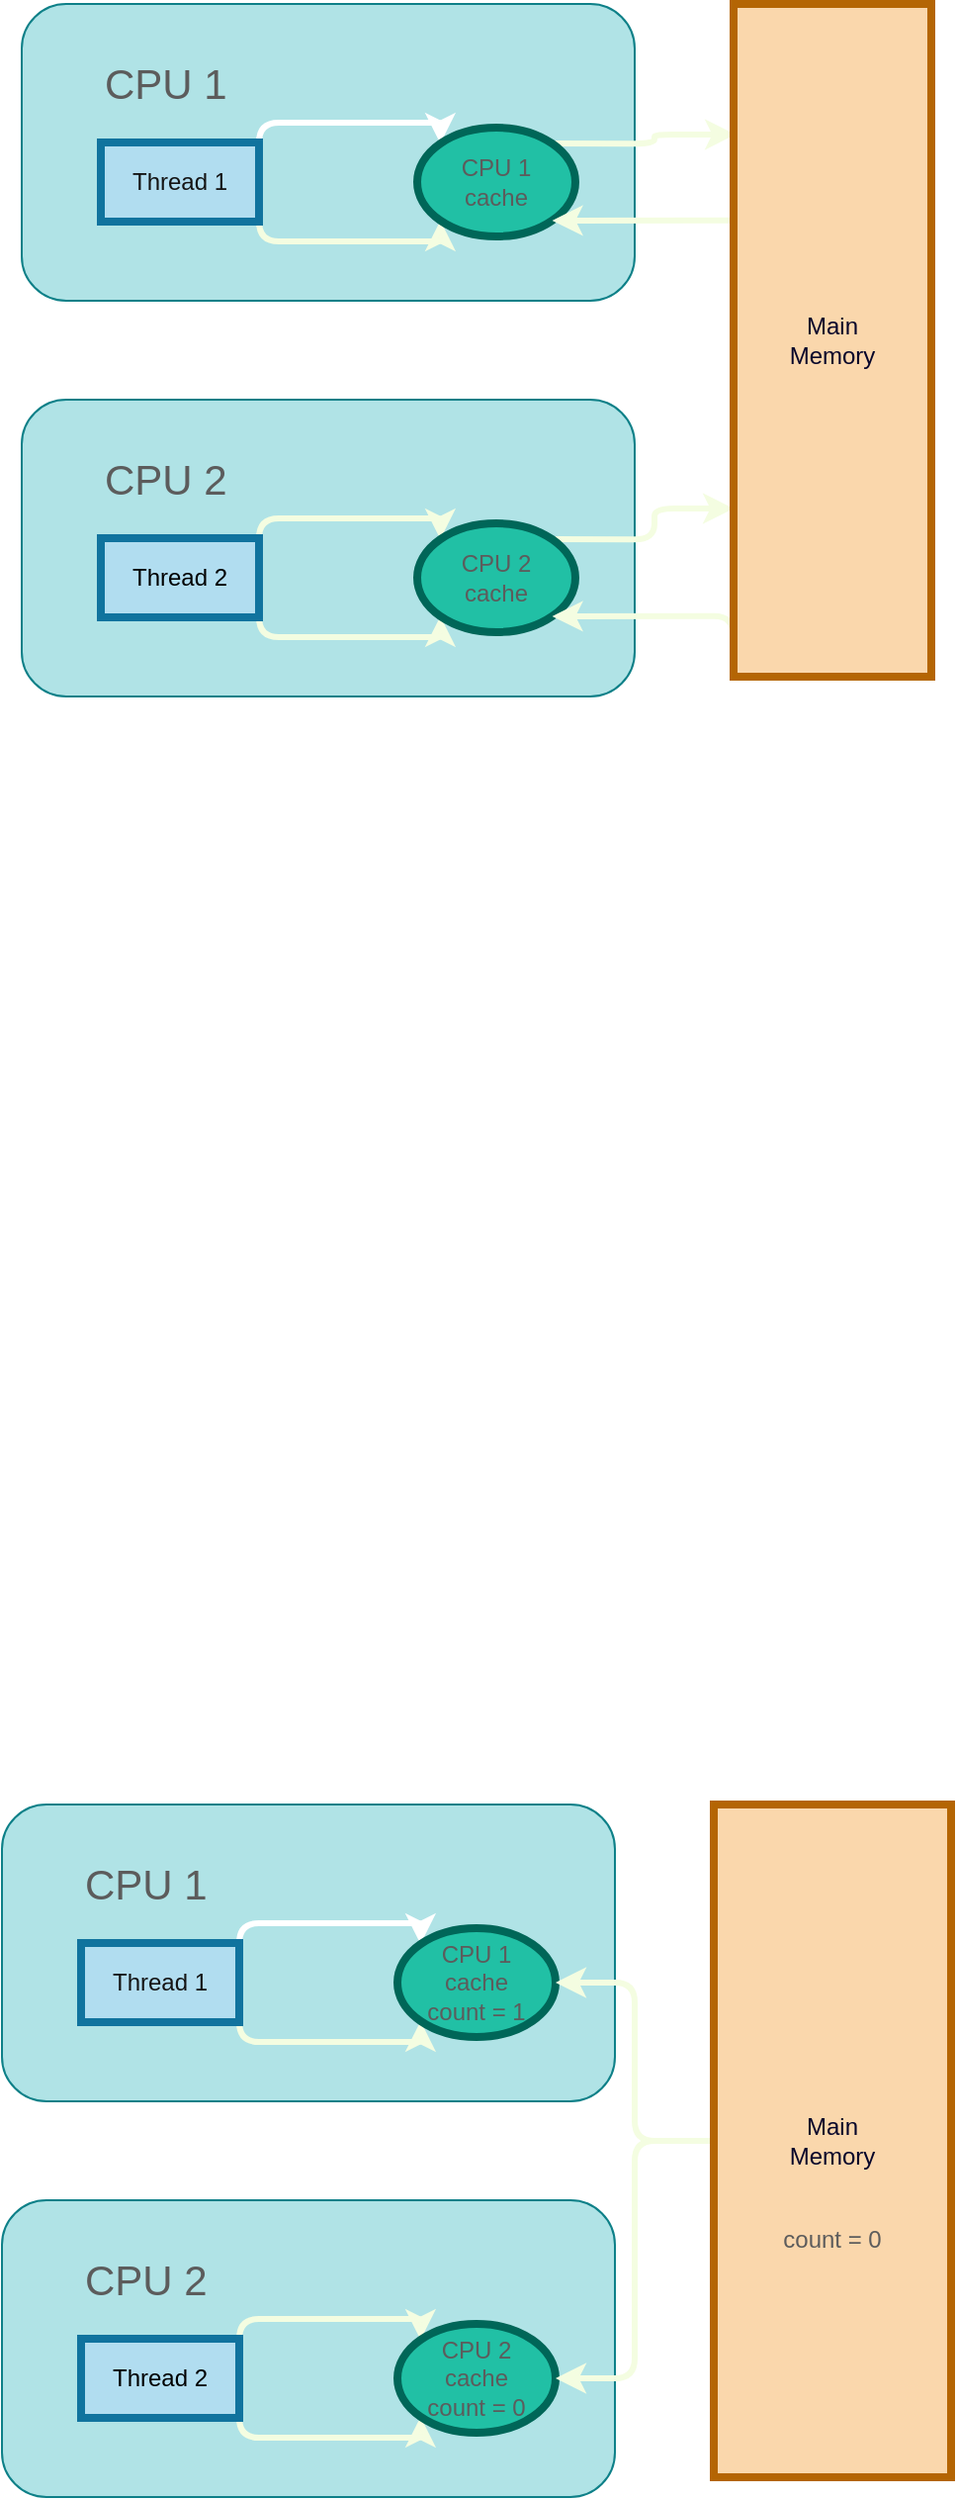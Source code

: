 <mxfile version="14.2.4" type="embed">
    <diagram id="-Xbr8fIc7igiZUzNygW4" name="Page-1">
        <mxGraphModel dx="1204" dy="910" grid="1" gridSize="10" guides="1" tooltips="1" connect="1" arrows="1" fold="1" page="1" pageScale="1" pageWidth="1169" pageHeight="827" math="0" shadow="0">
            <root>
                <mxCell id="0"/>
                <mxCell id="1" parent="0"/>
                <mxCell id="2" value="" style="rounded=1;whiteSpace=wrap;html=1;sketch=0;strokeColor=#0e8088;fillColor=#b0e3e6;" vertex="1" parent="1">
                    <mxGeometry x="370" y="140" width="310" height="150" as="geometry"/>
                </mxCell>
                <mxCell id="3" value="&lt;span style=&quot;font-size: 21px&quot;&gt;&amp;nbsp;CPU 1&lt;/span&gt;" style="text;html=1;strokeColor=none;fillColor=none;align=center;verticalAlign=middle;whiteSpace=wrap;rounded=0;sketch=0;fontColor=#5C5C5C;strokeWidth=4;" vertex="1" parent="1">
                    <mxGeometry x="400" y="170" width="80" height="20" as="geometry"/>
                </mxCell>
                <mxCell id="7" style="edgeStyle=orthogonalEdgeStyle;curved=0;rounded=1;sketch=0;orthogonalLoop=1;jettySize=auto;html=1;exitX=1;exitY=0.25;exitDx=0;exitDy=0;entryX=0;entryY=0;entryDx=0;entryDy=0;fillColor=#21C0A5;fontColor=#5C5C5C;strokeColor=#FFFFFF;strokeWidth=3;" edge="1" parent="1" source="4" target="6">
                    <mxGeometry relative="1" as="geometry">
                        <Array as="points">
                            <mxPoint x="490" y="200"/>
                            <mxPoint x="582" y="200"/>
                        </Array>
                    </mxGeometry>
                </mxCell>
                <mxCell id="8" style="edgeStyle=orthogonalEdgeStyle;curved=0;rounded=1;sketch=0;orthogonalLoop=1;jettySize=auto;html=1;exitX=1;exitY=0.75;exitDx=0;exitDy=0;entryX=0;entryY=1;entryDx=0;entryDy=0;fillColor=#21C0A5;fontColor=#5C5C5C;strokeWidth=3;strokeColor=#F4FDE1;" edge="1" parent="1" source="4" target="6">
                    <mxGeometry relative="1" as="geometry">
                        <Array as="points">
                            <mxPoint x="490" y="260"/>
                            <mxPoint x="582" y="260"/>
                        </Array>
                    </mxGeometry>
                </mxCell>
                <mxCell id="4" value="&lt;font color=&quot;#141414&quot;&gt;Thread 1&lt;/font&gt;" style="rounded=0;whiteSpace=wrap;html=1;sketch=0;strokeColor=#10739e;strokeWidth=4;fillColor=#b1ddf0;" vertex="1" parent="1">
                    <mxGeometry x="410" y="210" width="80" height="40" as="geometry"/>
                </mxCell>
                <mxCell id="16" style="edgeStyle=orthogonalEdgeStyle;curved=0;rounded=1;sketch=0;orthogonalLoop=1;jettySize=auto;html=1;exitX=1;exitY=0;exitDx=0;exitDy=0;entryX=0.01;entryY=0.194;entryDx=0;entryDy=0;entryPerimeter=0;fillColor=#21C0A5;fontColor=#5C5C5C;strokeWidth=3;strokeColor=#F4FDE1;" edge="1" parent="1" source="6" target="15">
                    <mxGeometry relative="1" as="geometry"/>
                </mxCell>
                <mxCell id="6" value="CPU 1&lt;br&gt;cache" style="ellipse;whiteSpace=wrap;html=1;rounded=0;sketch=0;strokeColor=#006658;strokeWidth=4;fillColor=#21C0A5;fontColor=#5C5C5C;" vertex="1" parent="1">
                    <mxGeometry x="570" y="202.5" width="80" height="55" as="geometry"/>
                </mxCell>
                <mxCell id="9" value="" style="rounded=1;whiteSpace=wrap;html=1;sketch=0;strokeColor=#0e8088;fillColor=#b0e3e6;" vertex="1" parent="1">
                    <mxGeometry x="370" y="340" width="310" height="150" as="geometry"/>
                </mxCell>
                <mxCell id="10" value="&lt;span style=&quot;font-size: 21px&quot;&gt;&amp;nbsp;CPU 2&lt;/span&gt;" style="text;html=1;strokeColor=none;fillColor=none;align=center;verticalAlign=middle;whiteSpace=wrap;rounded=0;sketch=0;fontColor=#5C5C5C;strokeWidth=4;" vertex="1" parent="1">
                    <mxGeometry x="400" y="370" width="80" height="20" as="geometry"/>
                </mxCell>
                <mxCell id="11" style="edgeStyle=orthogonalEdgeStyle;curved=0;rounded=1;sketch=0;orthogonalLoop=1;jettySize=auto;html=1;exitX=1;exitY=0.25;exitDx=0;exitDy=0;entryX=0;entryY=0;entryDx=0;entryDy=0;fillColor=#21C0A5;fontColor=#5C5C5C;strokeWidth=3;strokeColor=#F4FDE1;" edge="1" parent="1" source="13" target="14">
                    <mxGeometry relative="1" as="geometry">
                        <Array as="points">
                            <mxPoint x="490" y="400"/>
                            <mxPoint x="582" y="400"/>
                        </Array>
                    </mxGeometry>
                </mxCell>
                <mxCell id="12" style="edgeStyle=orthogonalEdgeStyle;curved=0;rounded=1;sketch=0;orthogonalLoop=1;jettySize=auto;html=1;exitX=1;exitY=0.75;exitDx=0;exitDy=0;entryX=0;entryY=1;entryDx=0;entryDy=0;fillColor=#21C0A5;fontColor=#5C5C5C;strokeWidth=3;strokeColor=#F4FDE1;" edge="1" parent="1" source="13" target="14">
                    <mxGeometry relative="1" as="geometry">
                        <Array as="points">
                            <mxPoint x="490" y="460"/>
                            <mxPoint x="582" y="460"/>
                        </Array>
                    </mxGeometry>
                </mxCell>
                <mxCell id="13" value="&lt;font color=&quot;#000000&quot;&gt;Thread 2&lt;/font&gt;" style="rounded=0;whiteSpace=wrap;html=1;sketch=0;strokeColor=#10739e;strokeWidth=4;fillColor=#b1ddf0;" vertex="1" parent="1">
                    <mxGeometry x="410" y="410" width="80" height="40" as="geometry"/>
                </mxCell>
                <mxCell id="19" style="edgeStyle=orthogonalEdgeStyle;curved=0;rounded=1;sketch=0;orthogonalLoop=1;jettySize=auto;html=1;exitX=1;exitY=0;exitDx=0;exitDy=0;entryX=0;entryY=0.75;entryDx=0;entryDy=0;strokeColor=#F4FDE1;strokeWidth=3;fillColor=#21C0A5;fontColor=#5C5C5C;" edge="1" parent="1" source="14" target="15">
                    <mxGeometry relative="1" as="geometry"/>
                </mxCell>
                <mxCell id="14" value="CPU 2&lt;br&gt;cache" style="ellipse;whiteSpace=wrap;html=1;rounded=0;sketch=0;strokeColor=#006658;strokeWidth=4;fillColor=#21C0A5;fontColor=#5C5C5C;" vertex="1" parent="1">
                    <mxGeometry x="570" y="402.5" width="80" height="55" as="geometry"/>
                </mxCell>
                <mxCell id="17" style="edgeStyle=orthogonalEdgeStyle;curved=0;rounded=1;sketch=0;orthogonalLoop=1;jettySize=auto;html=1;exitX=0;exitY=0.25;exitDx=0;exitDy=0;entryX=1;entryY=1;entryDx=0;entryDy=0;fillColor=#21C0A5;fontColor=#5C5C5C;strokeColor=#F4FDE1;strokeWidth=3;" edge="1" parent="1" source="15" target="6">
                    <mxGeometry relative="1" as="geometry">
                        <Array as="points">
                            <mxPoint x="740" y="249"/>
                        </Array>
                    </mxGeometry>
                </mxCell>
                <mxCell id="20" style="edgeStyle=orthogonalEdgeStyle;curved=0;rounded=1;sketch=0;orthogonalLoop=1;jettySize=auto;html=1;exitX=0;exitY=1;exitDx=0;exitDy=0;entryX=1;entryY=1;entryDx=0;entryDy=0;strokeColor=#F4FDE1;strokeWidth=3;fillColor=#21C0A5;fontColor=#5C5C5C;" edge="1" parent="1" source="15" target="14">
                    <mxGeometry relative="1" as="geometry">
                        <Array as="points">
                            <mxPoint x="730" y="449"/>
                        </Array>
                    </mxGeometry>
                </mxCell>
                <mxCell id="15" value="&lt;font color=&quot;#06052a&quot;&gt;Main&lt;br&gt;Memory&lt;/font&gt;" style="rounded=0;whiteSpace=wrap;html=1;sketch=0;strokeColor=#b46504;strokeWidth=4;fillColor=#fad7ac;" vertex="1" parent="1">
                    <mxGeometry x="730" y="140" width="100" height="340" as="geometry"/>
                </mxCell>
                <mxCell id="21" value="" style="rounded=1;whiteSpace=wrap;html=1;sketch=0;strokeColor=#0e8088;fillColor=#b0e3e6;" vertex="1" parent="1">
                    <mxGeometry x="360" y="1050" width="310" height="150" as="geometry"/>
                </mxCell>
                <mxCell id="22" value="&lt;span style=&quot;font-size: 21px&quot;&gt;&amp;nbsp;CPU 1&lt;/span&gt;" style="text;html=1;strokeColor=none;fillColor=none;align=center;verticalAlign=middle;whiteSpace=wrap;rounded=0;sketch=0;fontColor=#5C5C5C;strokeWidth=4;" vertex="1" parent="1">
                    <mxGeometry x="390" y="1080" width="80" height="20" as="geometry"/>
                </mxCell>
                <mxCell id="23" style="edgeStyle=orthogonalEdgeStyle;curved=0;rounded=1;sketch=0;orthogonalLoop=1;jettySize=auto;html=1;exitX=1;exitY=0.25;exitDx=0;exitDy=0;entryX=0;entryY=0;entryDx=0;entryDy=0;fillColor=#21C0A5;fontColor=#5C5C5C;strokeColor=#FFFFFF;strokeWidth=3;" edge="1" parent="1" source="25" target="27">
                    <mxGeometry relative="1" as="geometry">
                        <Array as="points">
                            <mxPoint x="480" y="1110"/>
                            <mxPoint x="572" y="1110"/>
                        </Array>
                    </mxGeometry>
                </mxCell>
                <mxCell id="24" style="edgeStyle=orthogonalEdgeStyle;curved=0;rounded=1;sketch=0;orthogonalLoop=1;jettySize=auto;html=1;exitX=1;exitY=0.75;exitDx=0;exitDy=0;entryX=0;entryY=1;entryDx=0;entryDy=0;fillColor=#21C0A5;fontColor=#5C5C5C;strokeWidth=3;strokeColor=#F4FDE1;" edge="1" parent="1" source="25" target="27">
                    <mxGeometry relative="1" as="geometry">
                        <Array as="points">
                            <mxPoint x="480" y="1170"/>
                            <mxPoint x="572" y="1170"/>
                        </Array>
                    </mxGeometry>
                </mxCell>
                <mxCell id="25" value="&lt;font color=&quot;#141414&quot;&gt;Thread 1&lt;/font&gt;" style="rounded=0;whiteSpace=wrap;html=1;sketch=0;strokeColor=#10739e;strokeWidth=4;fillColor=#b1ddf0;" vertex="1" parent="1">
                    <mxGeometry x="400" y="1120" width="80" height="40" as="geometry"/>
                </mxCell>
                <mxCell id="27" value="CPU 1&lt;br&gt;cache&lt;br&gt;count = 1" style="ellipse;whiteSpace=wrap;html=1;rounded=0;sketch=0;strokeColor=#006658;strokeWidth=4;fillColor=#21C0A5;fontColor=#5C5C5C;" vertex="1" parent="1">
                    <mxGeometry x="560" y="1112.5" width="80" height="55" as="geometry"/>
                </mxCell>
                <mxCell id="28" value="" style="rounded=1;whiteSpace=wrap;html=1;sketch=0;strokeColor=#0e8088;fillColor=#b0e3e6;" vertex="1" parent="1">
                    <mxGeometry x="360" y="1250" width="310" height="150" as="geometry"/>
                </mxCell>
                <mxCell id="29" value="&lt;span style=&quot;font-size: 21px&quot;&gt;&amp;nbsp;CPU 2&lt;/span&gt;" style="text;html=1;strokeColor=none;fillColor=none;align=center;verticalAlign=middle;whiteSpace=wrap;rounded=0;sketch=0;fontColor=#5C5C5C;strokeWidth=4;" vertex="1" parent="1">
                    <mxGeometry x="390" y="1280" width="80" height="20" as="geometry"/>
                </mxCell>
                <mxCell id="30" style="edgeStyle=orthogonalEdgeStyle;curved=0;rounded=1;sketch=0;orthogonalLoop=1;jettySize=auto;html=1;exitX=1;exitY=0.25;exitDx=0;exitDy=0;entryX=0;entryY=0;entryDx=0;entryDy=0;fillColor=#21C0A5;fontColor=#5C5C5C;strokeWidth=3;strokeColor=#F4FDE1;" edge="1" parent="1" source="32" target="34">
                    <mxGeometry relative="1" as="geometry">
                        <Array as="points">
                            <mxPoint x="480" y="1310"/>
                            <mxPoint x="572" y="1310"/>
                        </Array>
                    </mxGeometry>
                </mxCell>
                <mxCell id="31" style="edgeStyle=orthogonalEdgeStyle;curved=0;rounded=1;sketch=0;orthogonalLoop=1;jettySize=auto;html=1;exitX=1;exitY=0.75;exitDx=0;exitDy=0;entryX=0;entryY=1;entryDx=0;entryDy=0;fillColor=#21C0A5;fontColor=#5C5C5C;strokeWidth=3;strokeColor=#F4FDE1;" edge="1" parent="1" source="32" target="34">
                    <mxGeometry relative="1" as="geometry">
                        <Array as="points">
                            <mxPoint x="480" y="1370"/>
                            <mxPoint x="572" y="1370"/>
                        </Array>
                    </mxGeometry>
                </mxCell>
                <mxCell id="32" value="&lt;font color=&quot;#000000&quot;&gt;Thread 2&lt;/font&gt;" style="rounded=0;whiteSpace=wrap;html=1;sketch=0;strokeColor=#10739e;strokeWidth=4;fillColor=#b1ddf0;" vertex="1" parent="1">
                    <mxGeometry x="400" y="1320" width="80" height="40" as="geometry"/>
                </mxCell>
                <mxCell id="34" value="CPU 2&lt;br&gt;cache&lt;br&gt;count = 0" style="ellipse;whiteSpace=wrap;html=1;rounded=0;sketch=0;strokeColor=#006658;strokeWidth=4;fillColor=#21C0A5;fontColor=#5C5C5C;" vertex="1" parent="1">
                    <mxGeometry x="560" y="1312.5" width="80" height="55" as="geometry"/>
                </mxCell>
                <mxCell id="39" style="edgeStyle=orthogonalEdgeStyle;curved=0;rounded=1;sketch=0;orthogonalLoop=1;jettySize=auto;html=1;exitX=0;exitY=0.5;exitDx=0;exitDy=0;strokeColor=#F4FDE1;strokeWidth=3;fillColor=#21C0A5;fontColor=#5C5C5C;" edge="1" parent="1" source="37" target="27">
                    <mxGeometry relative="1" as="geometry"/>
                </mxCell>
                <mxCell id="40" style="edgeStyle=orthogonalEdgeStyle;curved=0;rounded=1;sketch=0;orthogonalLoop=1;jettySize=auto;html=1;exitX=0;exitY=0.5;exitDx=0;exitDy=0;entryX=1;entryY=0.5;entryDx=0;entryDy=0;strokeColor=#F4FDE1;strokeWidth=3;fillColor=#21C0A5;fontColor=#5C5C5C;" edge="1" parent="1" source="37" target="34">
                    <mxGeometry relative="1" as="geometry"/>
                </mxCell>
                <mxCell id="37" value="&lt;font color=&quot;#06052a&quot;&gt;Main&lt;br&gt;Memory&lt;/font&gt;" style="rounded=0;whiteSpace=wrap;html=1;sketch=0;strokeColor=#b46504;strokeWidth=4;fillColor=#fad7ac;" vertex="1" parent="1">
                    <mxGeometry x="720" y="1050" width="120" height="340" as="geometry"/>
                </mxCell>
                <mxCell id="38" value="count = 0" style="text;html=1;strokeColor=none;fillColor=none;align=center;verticalAlign=middle;whiteSpace=wrap;rounded=0;sketch=0;fontColor=#5C5C5C;" vertex="1" parent="1">
                    <mxGeometry x="750" y="1260" width="60" height="20" as="geometry"/>
                </mxCell>
            </root>
        </mxGraphModel>
    </diagram>
</mxfile>